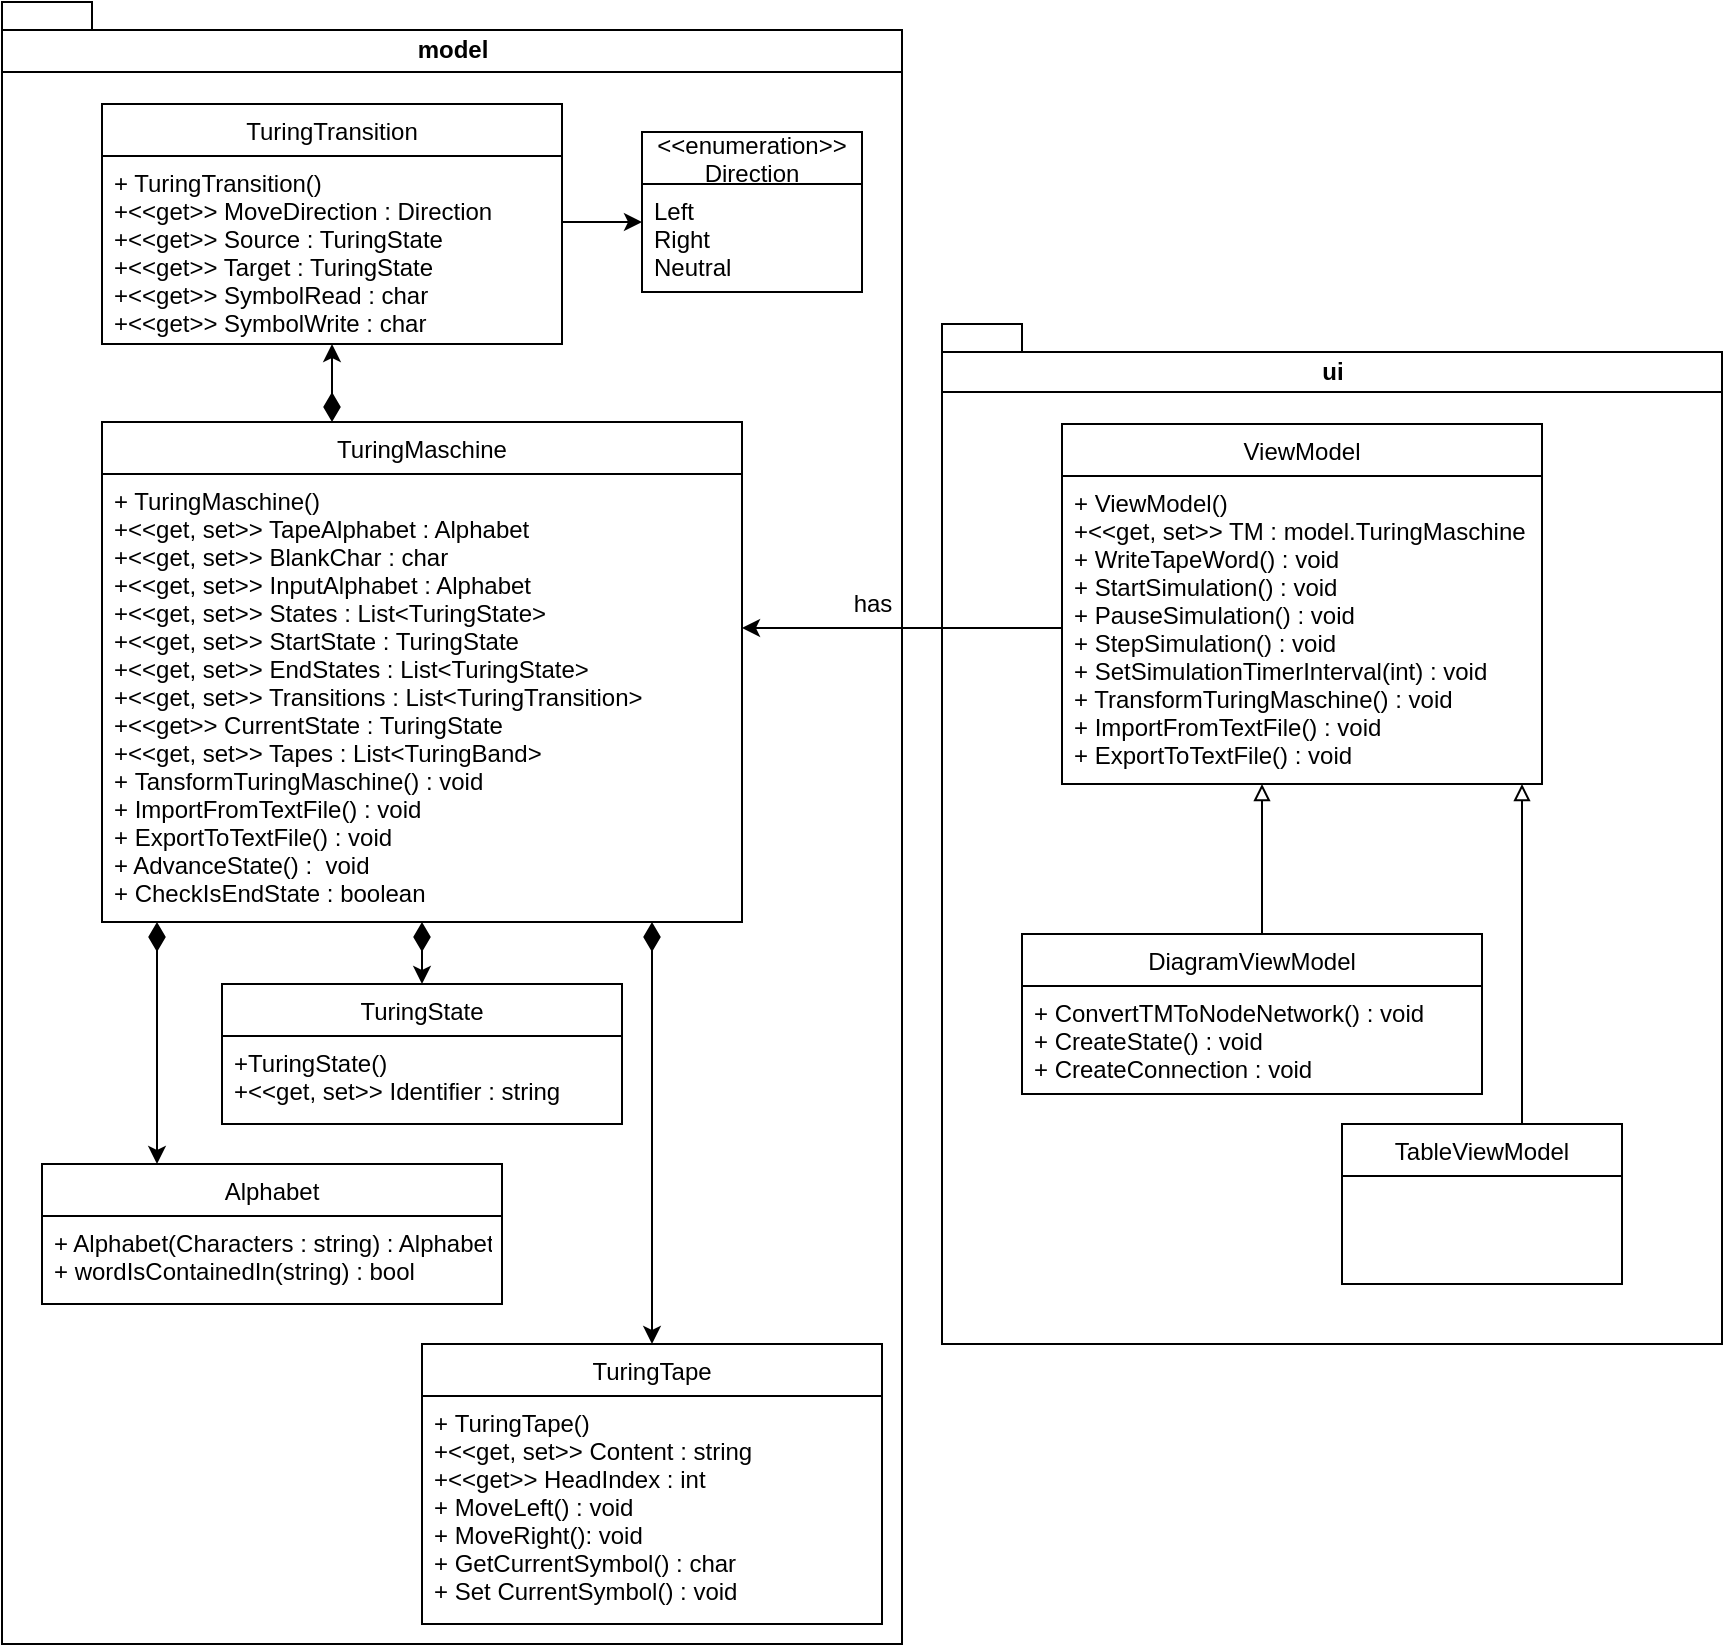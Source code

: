 <mxfile version="17.4.6" type="device"><diagram id="NCkT-1Lc4r4xEOJA9X0m" name="Page-1"><mxGraphModel dx="1381" dy="804" grid="1" gridSize="10" guides="1" tooltips="1" connect="1" arrows="1" fold="1" page="1" pageScale="1" pageWidth="850" pageHeight="1100" math="0" shadow="0"><root><mxCell id="0"/><mxCell id="1" parent="0"/><mxCell id="m2FqrhuBe_8cG6J0osBo-69" value="model" style="shape=folder;fontStyle=1;spacingTop=10;tabWidth=40;tabHeight=14;tabPosition=left;html=1;strokeColor=default;verticalAlign=top;" parent="1" vertex="1"><mxGeometry x="30" y="89" width="450" height="821" as="geometry"/></mxCell><mxCell id="m2FqrhuBe_8cG6J0osBo-68" value="ui" style="shape=folder;fontStyle=1;spacingTop=10;tabWidth=40;tabHeight=14;tabPosition=left;html=1;strokeColor=default;verticalAlign=top;" parent="1" vertex="1"><mxGeometry x="500" y="250" width="390" height="510" as="geometry"/></mxCell><mxCell id="m2FqrhuBe_8cG6J0osBo-29" value="ViewModel" style="swimlane;fontStyle=0;childLayout=stackLayout;horizontal=1;startSize=26;fillColor=none;horizontalStack=0;resizeParent=1;resizeParentMax=0;resizeLast=0;collapsible=1;marginBottom=0;strokeColor=default;" parent="1" vertex="1"><mxGeometry x="560" y="300" width="240" height="180" as="geometry"/></mxCell><mxCell id="m2FqrhuBe_8cG6J0osBo-30" value="+ ViewModel()&#10;+&lt;&lt;get, set&gt;&gt; TM : model.TuringMaschine&#10;+ WriteTapeWord() : void&#10;+ StartSimulation() : void&#10;+ PauseSimulation() : void&#10;+ StepSimulation() : void&#10;+ SetSimulationTimerInterval(int) : void&#10;+ TransformTuringMaschine() : void&#10;+ ImportFromTextFile() : void&#10;+ ExportToTextFile() : void" style="text;strokeColor=none;fillColor=none;align=left;verticalAlign=top;spacingLeft=4;spacingRight=4;overflow=hidden;rotatable=0;points=[[0,0.5],[1,0.5]];portConstraint=eastwest;" parent="m2FqrhuBe_8cG6J0osBo-29" vertex="1"><mxGeometry y="26" width="240" height="154" as="geometry"/></mxCell><mxCell id="m2FqrhuBe_8cG6J0osBo-39" style="edgeStyle=orthogonalEdgeStyle;rounded=0;orthogonalLoop=1;jettySize=auto;html=1;entryX=0.5;entryY=0;entryDx=0;entryDy=0;startArrow=diamondThin;startFill=1;startSize=12;" parent="1" source="m2FqrhuBe_8cG6J0osBo-33" target="m2FqrhuBe_8cG6J0osBo-35" edge="1"><mxGeometry relative="1" as="geometry"><Array as="points"><mxPoint x="240" y="529"/><mxPoint x="240" y="529"/></Array></mxGeometry></mxCell><mxCell id="m2FqrhuBe_8cG6J0osBo-58" style="edgeStyle=orthogonalEdgeStyle;rounded=0;orthogonalLoop=1;jettySize=auto;html=1;entryX=0.5;entryY=0;entryDx=0;entryDy=0;startArrow=diamondThin;startFill=1;startSize=12;" parent="1" source="m2FqrhuBe_8cG6J0osBo-33" target="m2FqrhuBe_8cG6J0osBo-56" edge="1"><mxGeometry relative="1" as="geometry"><Array as="points"><mxPoint x="355" y="649"/><mxPoint x="355" y="649"/></Array></mxGeometry></mxCell><mxCell id="m2FqrhuBe_8cG6J0osBo-64" style="edgeStyle=orthogonalEdgeStyle;rounded=0;orthogonalLoop=1;jettySize=auto;html=1;startArrow=diamondThin;startFill=1;startSize=12;" parent="1" source="m2FqrhuBe_8cG6J0osBo-33" target="m2FqrhuBe_8cG6J0osBo-59" edge="1"><mxGeometry relative="1" as="geometry"><Array as="points"><mxPoint x="195" y="279"/><mxPoint x="195" y="279"/></Array></mxGeometry></mxCell><mxCell id="m2FqrhuBe_8cG6J0osBo-33" value="TuringMaschine" style="swimlane;fontStyle=0;childLayout=stackLayout;horizontal=1;startSize=26;fillColor=none;horizontalStack=0;resizeParent=1;resizeParentMax=0;resizeLast=0;collapsible=1;marginBottom=0;strokeColor=default;" parent="1" vertex="1"><mxGeometry x="80" y="299" width="320" height="250" as="geometry"/></mxCell><mxCell id="m2FqrhuBe_8cG6J0osBo-34" value="+ TuringMaschine()&#10;+&lt;&lt;get, set&gt;&gt; TapeAlphabet : Alphabet &#10;+&lt;&lt;get, set&gt;&gt; BlankChar : char &#10;+&lt;&lt;get, set&gt;&gt; InputAlphabet : Alphabet &#10;+&lt;&lt;get, set&gt;&gt; States : List&lt;TuringState&gt; &#10;+&lt;&lt;get, set&gt;&gt; StartState : TuringState &#10;+&lt;&lt;get, set&gt;&gt; EndStates : List&lt;TuringState&gt; &#10;+&lt;&lt;get, set&gt;&gt; Transitions : List&lt;TuringTransition&gt; &#10;+&lt;&lt;get&gt;&gt; CurrentState : TuringState&#10;+&lt;&lt;get, set&gt;&gt; Tapes : List&lt;TuringBand&gt; &#10;+ TansformTuringMaschine() : void&#10;+ ImportFromTextFile() : void&#10;+ ExportToTextFile() : void&#10;+ AdvanceState() :  void&#10;+ CheckIsEndState : boolean" style="text;strokeColor=none;fillColor=none;align=left;verticalAlign=top;spacingLeft=4;spacingRight=4;overflow=hidden;rotatable=0;points=[[0,0.5],[1,0.5]];portConstraint=eastwest;" parent="m2FqrhuBe_8cG6J0osBo-33" vertex="1"><mxGeometry y="26" width="320" height="224" as="geometry"/></mxCell><mxCell id="m2FqrhuBe_8cG6J0osBo-35" value="TuringState" style="swimlane;fontStyle=0;childLayout=stackLayout;horizontal=1;startSize=26;fillColor=none;horizontalStack=0;resizeParent=1;resizeParentMax=0;resizeLast=0;collapsible=1;marginBottom=0;strokeColor=default;" parent="1" vertex="1"><mxGeometry x="140" y="580" width="200" height="70" as="geometry"/></mxCell><mxCell id="m2FqrhuBe_8cG6J0osBo-36" value="+TuringState()&#10;+&lt;&lt;get, set&gt;&gt; Identifier : string" style="text;strokeColor=none;fillColor=none;align=left;verticalAlign=top;spacingLeft=4;spacingRight=4;overflow=hidden;rotatable=0;points=[[0,0.5],[1,0.5]];portConstraint=eastwest;" parent="m2FqrhuBe_8cG6J0osBo-35" vertex="1"><mxGeometry y="26" width="200" height="44" as="geometry"/></mxCell><mxCell id="m2FqrhuBe_8cG6J0osBo-67" style="edgeStyle=orthogonalEdgeStyle;rounded=0;orthogonalLoop=1;jettySize=auto;html=1;startArrow=none;startFill=0;endArrow=block;endFill=0;startSize=12;" parent="1" source="m2FqrhuBe_8cG6J0osBo-37" target="m2FqrhuBe_8cG6J0osBo-29" edge="1"><mxGeometry relative="1" as="geometry"><Array as="points"><mxPoint x="660" y="530"/><mxPoint x="660" y="530"/></Array></mxGeometry></mxCell><mxCell id="m2FqrhuBe_8cG6J0osBo-37" value="DiagramViewModel" style="swimlane;fontStyle=0;childLayout=stackLayout;horizontal=1;startSize=26;fillColor=none;horizontalStack=0;resizeParent=1;resizeParentMax=0;resizeLast=0;collapsible=1;marginBottom=0;strokeColor=default;" parent="1" vertex="1"><mxGeometry x="540" y="555" width="230" height="80" as="geometry"/></mxCell><mxCell id="m2FqrhuBe_8cG6J0osBo-38" value="+ ConvertTMToNodeNetwork() : void&#10;+ CreateState() : void&#10;+ CreateConnection : void" style="text;strokeColor=none;fillColor=none;align=left;verticalAlign=top;spacingLeft=4;spacingRight=4;overflow=hidden;rotatable=0;points=[[0,0.5],[1,0.5]];portConstraint=eastwest;" parent="m2FqrhuBe_8cG6J0osBo-37" vertex="1"><mxGeometry y="26" width="230" height="54" as="geometry"/></mxCell><mxCell id="m2FqrhuBe_8cG6J0osBo-41" style="edgeStyle=orthogonalEdgeStyle;rounded=0;orthogonalLoop=1;jettySize=auto;html=1;startArrow=none;startFill=0;startSize=12;" parent="1" source="m2FqrhuBe_8cG6J0osBo-30" target="m2FqrhuBe_8cG6J0osBo-34" edge="1"><mxGeometry relative="1" as="geometry"><Array as="points"><mxPoint x="430" y="402"/><mxPoint x="430" y="402"/></Array></mxGeometry></mxCell><mxCell id="m2FqrhuBe_8cG6J0osBo-43" value="has" style="text;html=1;align=center;verticalAlign=middle;resizable=0;points=[];autosize=1;strokeColor=none;fillColor=none;" parent="1" vertex="1"><mxGeometry x="450" y="380" width="30" height="20" as="geometry"/></mxCell><mxCell id="m2FqrhuBe_8cG6J0osBo-47" style="edgeStyle=orthogonalEdgeStyle;rounded=0;orthogonalLoop=1;jettySize=auto;html=1;exitX=0.75;exitY=0;exitDx=0;exitDy=0;startArrow=none;startFill=0;startSize=12;endArrow=block;endFill=0;" parent="1" source="m2FqrhuBe_8cG6J0osBo-45" target="m2FqrhuBe_8cG6J0osBo-29" edge="1"><mxGeometry relative="1" as="geometry"><Array as="points"><mxPoint x="790" y="650"/></Array></mxGeometry></mxCell><mxCell id="m2FqrhuBe_8cG6J0osBo-45" value="TableViewModel" style="swimlane;fontStyle=0;childLayout=stackLayout;horizontal=1;startSize=26;fillColor=none;horizontalStack=0;resizeParent=1;resizeParentMax=0;resizeLast=0;collapsible=1;marginBottom=0;strokeColor=default;" parent="1" vertex="1"><mxGeometry x="700" y="650" width="140" height="80" as="geometry"/></mxCell><mxCell id="m2FqrhuBe_8cG6J0osBo-49" value="Alphabet" style="swimlane;fontStyle=0;childLayout=stackLayout;horizontal=1;startSize=26;fillColor=none;horizontalStack=0;resizeParent=1;resizeParentMax=0;resizeLast=0;collapsible=1;marginBottom=0;strokeColor=default;" parent="1" vertex="1"><mxGeometry x="50" y="670" width="230" height="70" as="geometry"/></mxCell><mxCell id="m2FqrhuBe_8cG6J0osBo-50" value="+ Alphabet(Characters : string) : Alphabet&#10;+ wordIsContainedIn(string) : bool" style="text;strokeColor=none;fillColor=none;align=left;verticalAlign=top;spacingLeft=4;spacingRight=4;overflow=hidden;rotatable=0;points=[[0,0.5],[1,0.5]];portConstraint=eastwest;" parent="m2FqrhuBe_8cG6J0osBo-49" vertex="1"><mxGeometry y="26" width="230" height="44" as="geometry"/></mxCell><mxCell id="m2FqrhuBe_8cG6J0osBo-56" value="TuringTape" style="swimlane;fontStyle=0;childLayout=stackLayout;horizontal=1;startSize=26;fillColor=none;horizontalStack=0;resizeParent=1;resizeParentMax=0;resizeLast=0;collapsible=1;marginBottom=0;strokeColor=default;" parent="1" vertex="1"><mxGeometry x="240" y="760" width="230" height="140" as="geometry"/></mxCell><mxCell id="m2FqrhuBe_8cG6J0osBo-57" value="+ TuringTape()&#10;+&lt;&lt;get, set&gt;&gt; Content : string&#10;+&lt;&lt;get&gt;&gt; HeadIndex : int&#10;+ MoveLeft() : void&#10;+ MoveRight(): void&#10;+ GetCurrentSymbol() : char&#10;+ Set CurrentSymbol() : void" style="text;strokeColor=none;fillColor=none;align=left;verticalAlign=top;spacingLeft=4;spacingRight=4;overflow=hidden;rotatable=0;points=[[0,0.5],[1,0.5]];portConstraint=eastwest;" parent="m2FqrhuBe_8cG6J0osBo-56" vertex="1"><mxGeometry y="26" width="230" height="114" as="geometry"/></mxCell><mxCell id="m2FqrhuBe_8cG6J0osBo-59" value="TuringTransition" style="swimlane;fontStyle=0;childLayout=stackLayout;horizontal=1;startSize=26;fillColor=none;horizontalStack=0;resizeParent=1;resizeParentMax=0;resizeLast=0;collapsible=1;marginBottom=0;strokeColor=default;" parent="1" vertex="1"><mxGeometry x="80" y="140" width="230" height="120" as="geometry"/></mxCell><mxCell id="m2FqrhuBe_8cG6J0osBo-60" value="+ TuringTransition()&#10;+&lt;&lt;get&gt;&gt; MoveDirection : Direction&#10;+&lt;&lt;get&gt;&gt; Source : TuringState&#10;+&lt;&lt;get&gt;&gt; Target : TuringState&#10;+&lt;&lt;get&gt;&gt; SymbolRead : char&#10;+&lt;&lt;get&gt;&gt; SymbolWrite : char" style="text;strokeColor=none;fillColor=none;align=left;verticalAlign=top;spacingLeft=4;spacingRight=4;overflow=hidden;rotatable=0;points=[[0,0.5],[1,0.5]];portConstraint=eastwest;" parent="m2FqrhuBe_8cG6J0osBo-59" vertex="1"><mxGeometry y="26" width="230" height="94" as="geometry"/></mxCell><mxCell id="m2FqrhuBe_8cG6J0osBo-61" value="&lt;&lt;enumeration&gt;&gt;&#10;Direction" style="swimlane;fontStyle=0;childLayout=stackLayout;horizontal=1;startSize=26;fillColor=none;horizontalStack=0;resizeParent=1;resizeParentMax=0;resizeLast=0;collapsible=1;marginBottom=0;strokeColor=default;" parent="1" vertex="1"><mxGeometry x="350" y="154" width="110" height="80" as="geometry"/></mxCell><mxCell id="m2FqrhuBe_8cG6J0osBo-62" value="Left&#10;Right&#10;Neutral" style="text;strokeColor=none;fillColor=none;align=left;verticalAlign=top;spacingLeft=4;spacingRight=4;overflow=hidden;rotatable=0;points=[[0,0.5],[1,0.5]];portConstraint=eastwest;" parent="m2FqrhuBe_8cG6J0osBo-61" vertex="1"><mxGeometry y="26" width="110" height="54" as="geometry"/></mxCell><mxCell id="m2FqrhuBe_8cG6J0osBo-63" style="edgeStyle=orthogonalEdgeStyle;rounded=0;orthogonalLoop=1;jettySize=auto;html=1;startArrow=none;startFill=0;startSize=12;" parent="1" source="m2FqrhuBe_8cG6J0osBo-60" target="m2FqrhuBe_8cG6J0osBo-62" edge="1"><mxGeometry relative="1" as="geometry"><Array as="points"><mxPoint x="340" y="199"/><mxPoint x="340" y="199"/></Array></mxGeometry></mxCell><mxCell id="m2FqrhuBe_8cG6J0osBo-65" style="edgeStyle=orthogonalEdgeStyle;rounded=0;orthogonalLoop=1;jettySize=auto;html=1;entryX=0.25;entryY=0;entryDx=0;entryDy=0;startArrow=diamondThin;startFill=1;startSize=12;" parent="1" source="m2FqrhuBe_8cG6J0osBo-34" target="m2FqrhuBe_8cG6J0osBo-49" edge="1"><mxGeometry relative="1" as="geometry"><Array as="points"><mxPoint x="108" y="589"/></Array></mxGeometry></mxCell><mxCell id="m2FqrhuBe_8cG6J0osBo-70" value="" style="line;strokeWidth=1;fillColor=none;align=left;verticalAlign=middle;spacingTop=-1;spacingLeft=3;spacingRight=3;rotatable=0;labelPosition=right;points=[];portConstraint=eastwest;" parent="1" vertex="1"><mxGeometry x="30" y="120" width="450" height="8" as="geometry"/></mxCell><mxCell id="m2FqrhuBe_8cG6J0osBo-71" value="" style="line;strokeWidth=1;fillColor=none;align=left;verticalAlign=middle;spacingTop=-1;spacingLeft=3;spacingRight=3;rotatable=0;labelPosition=right;points=[];portConstraint=eastwest;" parent="1" vertex="1"><mxGeometry x="500" y="280" width="390" height="8" as="geometry"/></mxCell></root></mxGraphModel></diagram></mxfile>